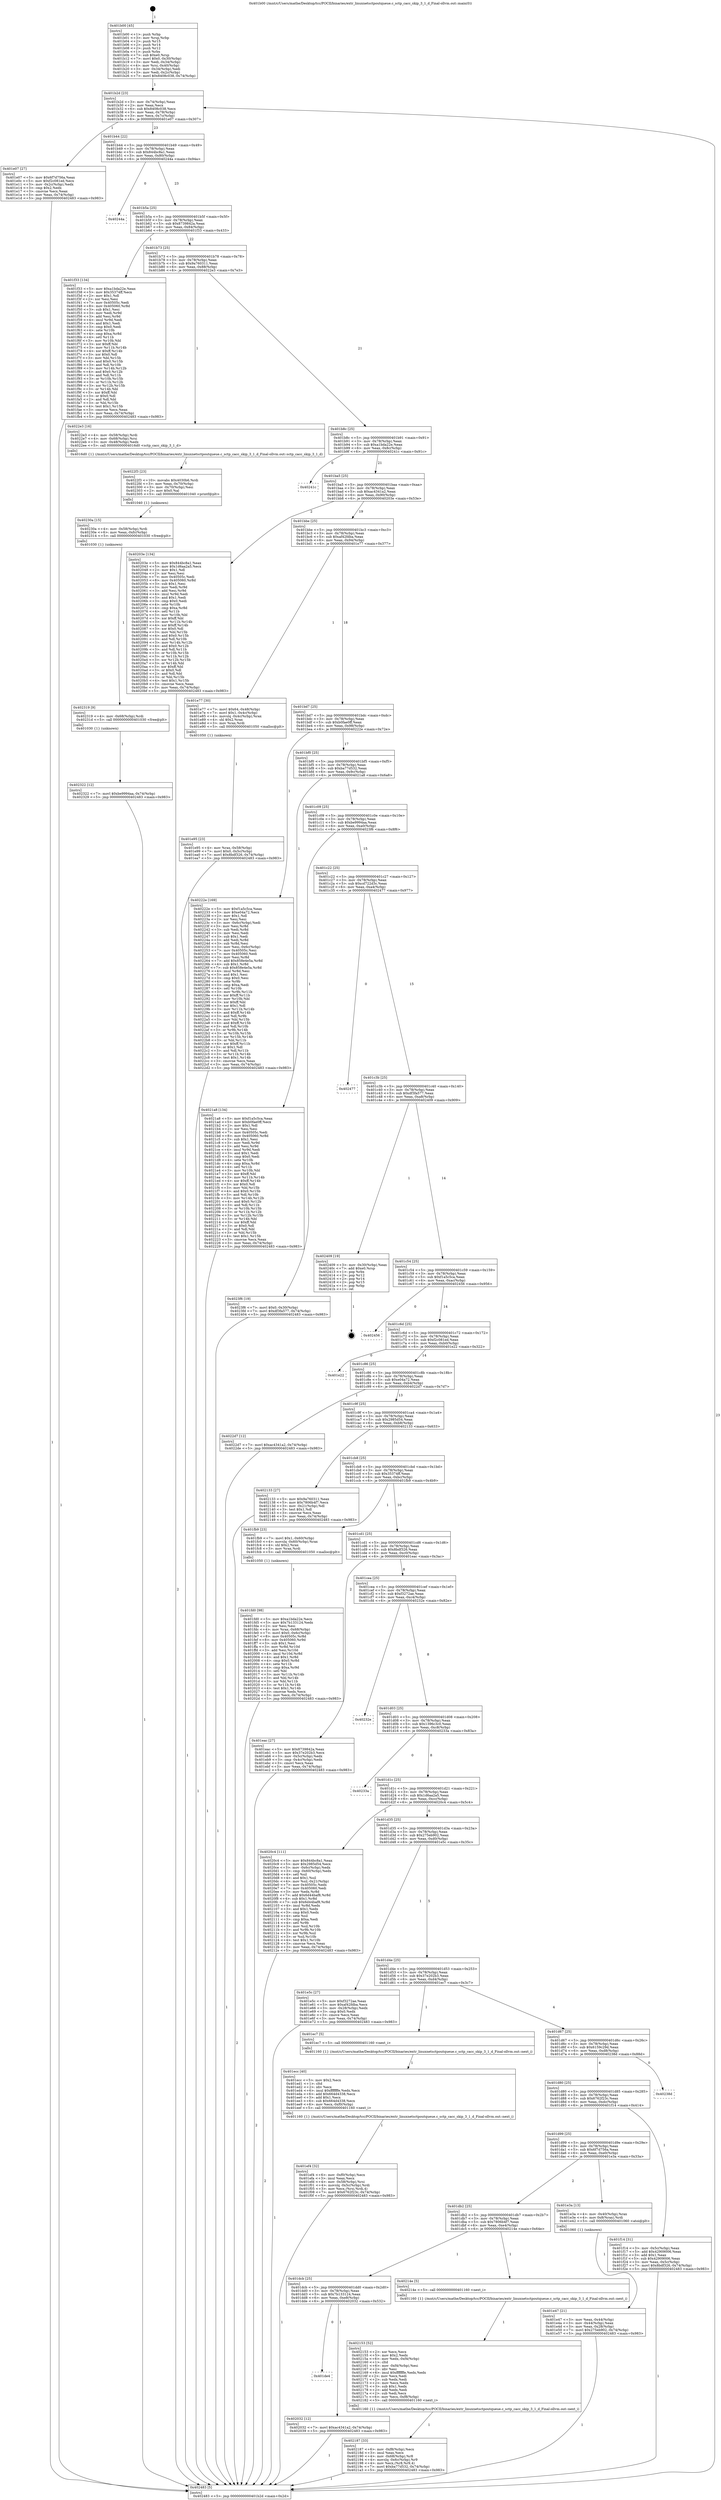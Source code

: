 digraph "0x401b00" {
  label = "0x401b00 (/mnt/c/Users/mathe/Desktop/tcc/POCII/binaries/extr_linuxnetsctpoutqueue.c_sctp_cacc_skip_3_1_d_Final-ollvm.out::main(0))"
  labelloc = "t"
  node[shape=record]

  Entry [label="",width=0.3,height=0.3,shape=circle,fillcolor=black,style=filled]
  "0x401b2d" [label="{
     0x401b2d [23]\l
     | [instrs]\l
     &nbsp;&nbsp;0x401b2d \<+3\>: mov -0x74(%rbp),%eax\l
     &nbsp;&nbsp;0x401b30 \<+2\>: mov %eax,%ecx\l
     &nbsp;&nbsp;0x401b32 \<+6\>: sub $0x8408c038,%ecx\l
     &nbsp;&nbsp;0x401b38 \<+3\>: mov %eax,-0x78(%rbp)\l
     &nbsp;&nbsp;0x401b3b \<+3\>: mov %ecx,-0x7c(%rbp)\l
     &nbsp;&nbsp;0x401b3e \<+6\>: je 0000000000401e07 \<main+0x307\>\l
  }"]
  "0x401e07" [label="{
     0x401e07 [27]\l
     | [instrs]\l
     &nbsp;&nbsp;0x401e07 \<+5\>: mov $0x6f7d756a,%eax\l
     &nbsp;&nbsp;0x401e0c \<+5\>: mov $0xf2c081ed,%ecx\l
     &nbsp;&nbsp;0x401e11 \<+3\>: mov -0x2c(%rbp),%edx\l
     &nbsp;&nbsp;0x401e14 \<+3\>: cmp $0x2,%edx\l
     &nbsp;&nbsp;0x401e17 \<+3\>: cmovne %ecx,%eax\l
     &nbsp;&nbsp;0x401e1a \<+3\>: mov %eax,-0x74(%rbp)\l
     &nbsp;&nbsp;0x401e1d \<+5\>: jmp 0000000000402483 \<main+0x983\>\l
  }"]
  "0x401b44" [label="{
     0x401b44 [22]\l
     | [instrs]\l
     &nbsp;&nbsp;0x401b44 \<+5\>: jmp 0000000000401b49 \<main+0x49\>\l
     &nbsp;&nbsp;0x401b49 \<+3\>: mov -0x78(%rbp),%eax\l
     &nbsp;&nbsp;0x401b4c \<+5\>: sub $0x844bc8a1,%eax\l
     &nbsp;&nbsp;0x401b51 \<+3\>: mov %eax,-0x80(%rbp)\l
     &nbsp;&nbsp;0x401b54 \<+6\>: je 000000000040244a \<main+0x94a\>\l
  }"]
  "0x402483" [label="{
     0x402483 [5]\l
     | [instrs]\l
     &nbsp;&nbsp;0x402483 \<+5\>: jmp 0000000000401b2d \<main+0x2d\>\l
  }"]
  "0x401b00" [label="{
     0x401b00 [45]\l
     | [instrs]\l
     &nbsp;&nbsp;0x401b00 \<+1\>: push %rbp\l
     &nbsp;&nbsp;0x401b01 \<+3\>: mov %rsp,%rbp\l
     &nbsp;&nbsp;0x401b04 \<+2\>: push %r15\l
     &nbsp;&nbsp;0x401b06 \<+2\>: push %r14\l
     &nbsp;&nbsp;0x401b08 \<+2\>: push %r12\l
     &nbsp;&nbsp;0x401b0a \<+1\>: push %rbx\l
     &nbsp;&nbsp;0x401b0b \<+7\>: sub $0xe0,%rsp\l
     &nbsp;&nbsp;0x401b12 \<+7\>: movl $0x0,-0x30(%rbp)\l
     &nbsp;&nbsp;0x401b19 \<+3\>: mov %edi,-0x34(%rbp)\l
     &nbsp;&nbsp;0x401b1c \<+4\>: mov %rsi,-0x40(%rbp)\l
     &nbsp;&nbsp;0x401b20 \<+3\>: mov -0x34(%rbp),%edi\l
     &nbsp;&nbsp;0x401b23 \<+3\>: mov %edi,-0x2c(%rbp)\l
     &nbsp;&nbsp;0x401b26 \<+7\>: movl $0x8408c038,-0x74(%rbp)\l
  }"]
  Exit [label="",width=0.3,height=0.3,shape=circle,fillcolor=black,style=filled,peripheries=2]
  "0x40244a" [label="{
     0x40244a\l
  }", style=dashed]
  "0x401b5a" [label="{
     0x401b5a [25]\l
     | [instrs]\l
     &nbsp;&nbsp;0x401b5a \<+5\>: jmp 0000000000401b5f \<main+0x5f\>\l
     &nbsp;&nbsp;0x401b5f \<+3\>: mov -0x78(%rbp),%eax\l
     &nbsp;&nbsp;0x401b62 \<+5\>: sub $0x8739842a,%eax\l
     &nbsp;&nbsp;0x401b67 \<+6\>: mov %eax,-0x84(%rbp)\l
     &nbsp;&nbsp;0x401b6d \<+6\>: je 0000000000401f33 \<main+0x433\>\l
  }"]
  "0x402322" [label="{
     0x402322 [12]\l
     | [instrs]\l
     &nbsp;&nbsp;0x402322 \<+7\>: movl $0xbe9994aa,-0x74(%rbp)\l
     &nbsp;&nbsp;0x402329 \<+5\>: jmp 0000000000402483 \<main+0x983\>\l
  }"]
  "0x401f33" [label="{
     0x401f33 [134]\l
     | [instrs]\l
     &nbsp;&nbsp;0x401f33 \<+5\>: mov $0xa1bda22e,%eax\l
     &nbsp;&nbsp;0x401f38 \<+5\>: mov $0x35374ff,%ecx\l
     &nbsp;&nbsp;0x401f3d \<+2\>: mov $0x1,%dl\l
     &nbsp;&nbsp;0x401f3f \<+2\>: xor %esi,%esi\l
     &nbsp;&nbsp;0x401f41 \<+7\>: mov 0x40505c,%edi\l
     &nbsp;&nbsp;0x401f48 \<+8\>: mov 0x405060,%r8d\l
     &nbsp;&nbsp;0x401f50 \<+3\>: sub $0x1,%esi\l
     &nbsp;&nbsp;0x401f53 \<+3\>: mov %edi,%r9d\l
     &nbsp;&nbsp;0x401f56 \<+3\>: add %esi,%r9d\l
     &nbsp;&nbsp;0x401f59 \<+4\>: imul %r9d,%edi\l
     &nbsp;&nbsp;0x401f5d \<+3\>: and $0x1,%edi\l
     &nbsp;&nbsp;0x401f60 \<+3\>: cmp $0x0,%edi\l
     &nbsp;&nbsp;0x401f63 \<+4\>: sete %r10b\l
     &nbsp;&nbsp;0x401f67 \<+4\>: cmp $0xa,%r8d\l
     &nbsp;&nbsp;0x401f6b \<+4\>: setl %r11b\l
     &nbsp;&nbsp;0x401f6f \<+3\>: mov %r10b,%bl\l
     &nbsp;&nbsp;0x401f72 \<+3\>: xor $0xff,%bl\l
     &nbsp;&nbsp;0x401f75 \<+3\>: mov %r11b,%r14b\l
     &nbsp;&nbsp;0x401f78 \<+4\>: xor $0xff,%r14b\l
     &nbsp;&nbsp;0x401f7c \<+3\>: xor $0x0,%dl\l
     &nbsp;&nbsp;0x401f7f \<+3\>: mov %bl,%r15b\l
     &nbsp;&nbsp;0x401f82 \<+4\>: and $0x0,%r15b\l
     &nbsp;&nbsp;0x401f86 \<+3\>: and %dl,%r10b\l
     &nbsp;&nbsp;0x401f89 \<+3\>: mov %r14b,%r12b\l
     &nbsp;&nbsp;0x401f8c \<+4\>: and $0x0,%r12b\l
     &nbsp;&nbsp;0x401f90 \<+3\>: and %dl,%r11b\l
     &nbsp;&nbsp;0x401f93 \<+3\>: or %r10b,%r15b\l
     &nbsp;&nbsp;0x401f96 \<+3\>: or %r11b,%r12b\l
     &nbsp;&nbsp;0x401f99 \<+3\>: xor %r12b,%r15b\l
     &nbsp;&nbsp;0x401f9c \<+3\>: or %r14b,%bl\l
     &nbsp;&nbsp;0x401f9f \<+3\>: xor $0xff,%bl\l
     &nbsp;&nbsp;0x401fa2 \<+3\>: or $0x0,%dl\l
     &nbsp;&nbsp;0x401fa5 \<+2\>: and %dl,%bl\l
     &nbsp;&nbsp;0x401fa7 \<+3\>: or %bl,%r15b\l
     &nbsp;&nbsp;0x401faa \<+4\>: test $0x1,%r15b\l
     &nbsp;&nbsp;0x401fae \<+3\>: cmovne %ecx,%eax\l
     &nbsp;&nbsp;0x401fb1 \<+3\>: mov %eax,-0x74(%rbp)\l
     &nbsp;&nbsp;0x401fb4 \<+5\>: jmp 0000000000402483 \<main+0x983\>\l
  }"]
  "0x401b73" [label="{
     0x401b73 [25]\l
     | [instrs]\l
     &nbsp;&nbsp;0x401b73 \<+5\>: jmp 0000000000401b78 \<main+0x78\>\l
     &nbsp;&nbsp;0x401b78 \<+3\>: mov -0x78(%rbp),%eax\l
     &nbsp;&nbsp;0x401b7b \<+5\>: sub $0x9a760311,%eax\l
     &nbsp;&nbsp;0x401b80 \<+6\>: mov %eax,-0x88(%rbp)\l
     &nbsp;&nbsp;0x401b86 \<+6\>: je 00000000004022e3 \<main+0x7e3\>\l
  }"]
  "0x402319" [label="{
     0x402319 [9]\l
     | [instrs]\l
     &nbsp;&nbsp;0x402319 \<+4\>: mov -0x68(%rbp),%rdi\l
     &nbsp;&nbsp;0x40231d \<+5\>: call 0000000000401030 \<free@plt\>\l
     | [calls]\l
     &nbsp;&nbsp;0x401030 \{1\} (unknown)\l
  }"]
  "0x4022e3" [label="{
     0x4022e3 [16]\l
     | [instrs]\l
     &nbsp;&nbsp;0x4022e3 \<+4\>: mov -0x58(%rbp),%rdi\l
     &nbsp;&nbsp;0x4022e7 \<+4\>: mov -0x68(%rbp),%rsi\l
     &nbsp;&nbsp;0x4022eb \<+3\>: mov -0x48(%rbp),%edx\l
     &nbsp;&nbsp;0x4022ee \<+5\>: call 00000000004016d0 \<sctp_cacc_skip_3_1_d\>\l
     | [calls]\l
     &nbsp;&nbsp;0x4016d0 \{1\} (/mnt/c/Users/mathe/Desktop/tcc/POCII/binaries/extr_linuxnetsctpoutqueue.c_sctp_cacc_skip_3_1_d_Final-ollvm.out::sctp_cacc_skip_3_1_d)\l
  }"]
  "0x401b8c" [label="{
     0x401b8c [25]\l
     | [instrs]\l
     &nbsp;&nbsp;0x401b8c \<+5\>: jmp 0000000000401b91 \<main+0x91\>\l
     &nbsp;&nbsp;0x401b91 \<+3\>: mov -0x78(%rbp),%eax\l
     &nbsp;&nbsp;0x401b94 \<+5\>: sub $0xa1bda22e,%eax\l
     &nbsp;&nbsp;0x401b99 \<+6\>: mov %eax,-0x8c(%rbp)\l
     &nbsp;&nbsp;0x401b9f \<+6\>: je 000000000040241c \<main+0x91c\>\l
  }"]
  "0x40230a" [label="{
     0x40230a [15]\l
     | [instrs]\l
     &nbsp;&nbsp;0x40230a \<+4\>: mov -0x58(%rbp),%rdi\l
     &nbsp;&nbsp;0x40230e \<+6\>: mov %eax,-0xfc(%rbp)\l
     &nbsp;&nbsp;0x402314 \<+5\>: call 0000000000401030 \<free@plt\>\l
     | [calls]\l
     &nbsp;&nbsp;0x401030 \{1\} (unknown)\l
  }"]
  "0x40241c" [label="{
     0x40241c\l
  }", style=dashed]
  "0x401ba5" [label="{
     0x401ba5 [25]\l
     | [instrs]\l
     &nbsp;&nbsp;0x401ba5 \<+5\>: jmp 0000000000401baa \<main+0xaa\>\l
     &nbsp;&nbsp;0x401baa \<+3\>: mov -0x78(%rbp),%eax\l
     &nbsp;&nbsp;0x401bad \<+5\>: sub $0xac4341a2,%eax\l
     &nbsp;&nbsp;0x401bb2 \<+6\>: mov %eax,-0x90(%rbp)\l
     &nbsp;&nbsp;0x401bb8 \<+6\>: je 000000000040203e \<main+0x53e\>\l
  }"]
  "0x4022f3" [label="{
     0x4022f3 [23]\l
     | [instrs]\l
     &nbsp;&nbsp;0x4022f3 \<+10\>: movabs $0x4030b6,%rdi\l
     &nbsp;&nbsp;0x4022fd \<+3\>: mov %eax,-0x70(%rbp)\l
     &nbsp;&nbsp;0x402300 \<+3\>: mov -0x70(%rbp),%esi\l
     &nbsp;&nbsp;0x402303 \<+2\>: mov $0x0,%al\l
     &nbsp;&nbsp;0x402305 \<+5\>: call 0000000000401040 \<printf@plt\>\l
     | [calls]\l
     &nbsp;&nbsp;0x401040 \{1\} (unknown)\l
  }"]
  "0x40203e" [label="{
     0x40203e [134]\l
     | [instrs]\l
     &nbsp;&nbsp;0x40203e \<+5\>: mov $0x844bc8a1,%eax\l
     &nbsp;&nbsp;0x402043 \<+5\>: mov $0x1d6aa2a5,%ecx\l
     &nbsp;&nbsp;0x402048 \<+2\>: mov $0x1,%dl\l
     &nbsp;&nbsp;0x40204a \<+2\>: xor %esi,%esi\l
     &nbsp;&nbsp;0x40204c \<+7\>: mov 0x40505c,%edi\l
     &nbsp;&nbsp;0x402053 \<+8\>: mov 0x405060,%r8d\l
     &nbsp;&nbsp;0x40205b \<+3\>: sub $0x1,%esi\l
     &nbsp;&nbsp;0x40205e \<+3\>: mov %edi,%r9d\l
     &nbsp;&nbsp;0x402061 \<+3\>: add %esi,%r9d\l
     &nbsp;&nbsp;0x402064 \<+4\>: imul %r9d,%edi\l
     &nbsp;&nbsp;0x402068 \<+3\>: and $0x1,%edi\l
     &nbsp;&nbsp;0x40206b \<+3\>: cmp $0x0,%edi\l
     &nbsp;&nbsp;0x40206e \<+4\>: sete %r10b\l
     &nbsp;&nbsp;0x402072 \<+4\>: cmp $0xa,%r8d\l
     &nbsp;&nbsp;0x402076 \<+4\>: setl %r11b\l
     &nbsp;&nbsp;0x40207a \<+3\>: mov %r10b,%bl\l
     &nbsp;&nbsp;0x40207d \<+3\>: xor $0xff,%bl\l
     &nbsp;&nbsp;0x402080 \<+3\>: mov %r11b,%r14b\l
     &nbsp;&nbsp;0x402083 \<+4\>: xor $0xff,%r14b\l
     &nbsp;&nbsp;0x402087 \<+3\>: xor $0x0,%dl\l
     &nbsp;&nbsp;0x40208a \<+3\>: mov %bl,%r15b\l
     &nbsp;&nbsp;0x40208d \<+4\>: and $0x0,%r15b\l
     &nbsp;&nbsp;0x402091 \<+3\>: and %dl,%r10b\l
     &nbsp;&nbsp;0x402094 \<+3\>: mov %r14b,%r12b\l
     &nbsp;&nbsp;0x402097 \<+4\>: and $0x0,%r12b\l
     &nbsp;&nbsp;0x40209b \<+3\>: and %dl,%r11b\l
     &nbsp;&nbsp;0x40209e \<+3\>: or %r10b,%r15b\l
     &nbsp;&nbsp;0x4020a1 \<+3\>: or %r11b,%r12b\l
     &nbsp;&nbsp;0x4020a4 \<+3\>: xor %r12b,%r15b\l
     &nbsp;&nbsp;0x4020a7 \<+3\>: or %r14b,%bl\l
     &nbsp;&nbsp;0x4020aa \<+3\>: xor $0xff,%bl\l
     &nbsp;&nbsp;0x4020ad \<+3\>: or $0x0,%dl\l
     &nbsp;&nbsp;0x4020b0 \<+2\>: and %dl,%bl\l
     &nbsp;&nbsp;0x4020b2 \<+3\>: or %bl,%r15b\l
     &nbsp;&nbsp;0x4020b5 \<+4\>: test $0x1,%r15b\l
     &nbsp;&nbsp;0x4020b9 \<+3\>: cmovne %ecx,%eax\l
     &nbsp;&nbsp;0x4020bc \<+3\>: mov %eax,-0x74(%rbp)\l
     &nbsp;&nbsp;0x4020bf \<+5\>: jmp 0000000000402483 \<main+0x983\>\l
  }"]
  "0x401bbe" [label="{
     0x401bbe [25]\l
     | [instrs]\l
     &nbsp;&nbsp;0x401bbe \<+5\>: jmp 0000000000401bc3 \<main+0xc3\>\l
     &nbsp;&nbsp;0x401bc3 \<+3\>: mov -0x78(%rbp),%eax\l
     &nbsp;&nbsp;0x401bc6 \<+5\>: sub $0xaf42fdba,%eax\l
     &nbsp;&nbsp;0x401bcb \<+6\>: mov %eax,-0x94(%rbp)\l
     &nbsp;&nbsp;0x401bd1 \<+6\>: je 0000000000401e77 \<main+0x377\>\l
  }"]
  "0x402187" [label="{
     0x402187 [33]\l
     | [instrs]\l
     &nbsp;&nbsp;0x402187 \<+6\>: mov -0xf8(%rbp),%ecx\l
     &nbsp;&nbsp;0x40218d \<+3\>: imul %eax,%ecx\l
     &nbsp;&nbsp;0x402190 \<+4\>: mov -0x68(%rbp),%r8\l
     &nbsp;&nbsp;0x402194 \<+4\>: movslq -0x6c(%rbp),%r9\l
     &nbsp;&nbsp;0x402198 \<+4\>: mov %ecx,(%r8,%r9,4)\l
     &nbsp;&nbsp;0x40219c \<+7\>: movl $0xba77d532,-0x74(%rbp)\l
     &nbsp;&nbsp;0x4021a3 \<+5\>: jmp 0000000000402483 \<main+0x983\>\l
  }"]
  "0x401e77" [label="{
     0x401e77 [30]\l
     | [instrs]\l
     &nbsp;&nbsp;0x401e77 \<+7\>: movl $0x64,-0x48(%rbp)\l
     &nbsp;&nbsp;0x401e7e \<+7\>: movl $0x1,-0x4c(%rbp)\l
     &nbsp;&nbsp;0x401e85 \<+4\>: movslq -0x4c(%rbp),%rax\l
     &nbsp;&nbsp;0x401e89 \<+4\>: shl $0x2,%rax\l
     &nbsp;&nbsp;0x401e8d \<+3\>: mov %rax,%rdi\l
     &nbsp;&nbsp;0x401e90 \<+5\>: call 0000000000401050 \<malloc@plt\>\l
     | [calls]\l
     &nbsp;&nbsp;0x401050 \{1\} (unknown)\l
  }"]
  "0x401bd7" [label="{
     0x401bd7 [25]\l
     | [instrs]\l
     &nbsp;&nbsp;0x401bd7 \<+5\>: jmp 0000000000401bdc \<main+0xdc\>\l
     &nbsp;&nbsp;0x401bdc \<+3\>: mov -0x78(%rbp),%eax\l
     &nbsp;&nbsp;0x401bdf \<+5\>: sub $0xb0fae0ff,%eax\l
     &nbsp;&nbsp;0x401be4 \<+6\>: mov %eax,-0x98(%rbp)\l
     &nbsp;&nbsp;0x401bea \<+6\>: je 000000000040222e \<main+0x72e\>\l
  }"]
  "0x402153" [label="{
     0x402153 [52]\l
     | [instrs]\l
     &nbsp;&nbsp;0x402153 \<+2\>: xor %ecx,%ecx\l
     &nbsp;&nbsp;0x402155 \<+5\>: mov $0x2,%edx\l
     &nbsp;&nbsp;0x40215a \<+6\>: mov %edx,-0xf4(%rbp)\l
     &nbsp;&nbsp;0x402160 \<+1\>: cltd\l
     &nbsp;&nbsp;0x402161 \<+6\>: mov -0xf4(%rbp),%esi\l
     &nbsp;&nbsp;0x402167 \<+2\>: idiv %esi\l
     &nbsp;&nbsp;0x402169 \<+6\>: imul $0xfffffffe,%edx,%edx\l
     &nbsp;&nbsp;0x40216f \<+2\>: mov %ecx,%edi\l
     &nbsp;&nbsp;0x402171 \<+2\>: sub %edx,%edi\l
     &nbsp;&nbsp;0x402173 \<+2\>: mov %ecx,%edx\l
     &nbsp;&nbsp;0x402175 \<+3\>: sub $0x1,%edx\l
     &nbsp;&nbsp;0x402178 \<+2\>: add %edx,%edi\l
     &nbsp;&nbsp;0x40217a \<+2\>: sub %edi,%ecx\l
     &nbsp;&nbsp;0x40217c \<+6\>: mov %ecx,-0xf8(%rbp)\l
     &nbsp;&nbsp;0x402182 \<+5\>: call 0000000000401160 \<next_i\>\l
     | [calls]\l
     &nbsp;&nbsp;0x401160 \{1\} (/mnt/c/Users/mathe/Desktop/tcc/POCII/binaries/extr_linuxnetsctpoutqueue.c_sctp_cacc_skip_3_1_d_Final-ollvm.out::next_i)\l
  }"]
  "0x40222e" [label="{
     0x40222e [169]\l
     | [instrs]\l
     &nbsp;&nbsp;0x40222e \<+5\>: mov $0xf1a5c5ca,%eax\l
     &nbsp;&nbsp;0x402233 \<+5\>: mov $0xe04a72,%ecx\l
     &nbsp;&nbsp;0x402238 \<+2\>: mov $0x1,%dl\l
     &nbsp;&nbsp;0x40223a \<+2\>: xor %esi,%esi\l
     &nbsp;&nbsp;0x40223c \<+3\>: mov -0x6c(%rbp),%edi\l
     &nbsp;&nbsp;0x40223f \<+3\>: mov %esi,%r8d\l
     &nbsp;&nbsp;0x402242 \<+3\>: sub %edi,%r8d\l
     &nbsp;&nbsp;0x402245 \<+2\>: mov %esi,%edi\l
     &nbsp;&nbsp;0x402247 \<+3\>: sub $0x1,%edi\l
     &nbsp;&nbsp;0x40224a \<+3\>: add %edi,%r8d\l
     &nbsp;&nbsp;0x40224d \<+3\>: sub %r8d,%esi\l
     &nbsp;&nbsp;0x402250 \<+3\>: mov %esi,-0x6c(%rbp)\l
     &nbsp;&nbsp;0x402253 \<+7\>: mov 0x40505c,%esi\l
     &nbsp;&nbsp;0x40225a \<+7\>: mov 0x405060,%edi\l
     &nbsp;&nbsp;0x402261 \<+3\>: mov %esi,%r8d\l
     &nbsp;&nbsp;0x402264 \<+7\>: add $0x858e4e5a,%r8d\l
     &nbsp;&nbsp;0x40226b \<+4\>: sub $0x1,%r8d\l
     &nbsp;&nbsp;0x40226f \<+7\>: sub $0x858e4e5a,%r8d\l
     &nbsp;&nbsp;0x402276 \<+4\>: imul %r8d,%esi\l
     &nbsp;&nbsp;0x40227a \<+3\>: and $0x1,%esi\l
     &nbsp;&nbsp;0x40227d \<+3\>: cmp $0x0,%esi\l
     &nbsp;&nbsp;0x402280 \<+4\>: sete %r9b\l
     &nbsp;&nbsp;0x402284 \<+3\>: cmp $0xa,%edi\l
     &nbsp;&nbsp;0x402287 \<+4\>: setl %r10b\l
     &nbsp;&nbsp;0x40228b \<+3\>: mov %r9b,%r11b\l
     &nbsp;&nbsp;0x40228e \<+4\>: xor $0xff,%r11b\l
     &nbsp;&nbsp;0x402292 \<+3\>: mov %r10b,%bl\l
     &nbsp;&nbsp;0x402295 \<+3\>: xor $0xff,%bl\l
     &nbsp;&nbsp;0x402298 \<+3\>: xor $0x1,%dl\l
     &nbsp;&nbsp;0x40229b \<+3\>: mov %r11b,%r14b\l
     &nbsp;&nbsp;0x40229e \<+4\>: and $0xff,%r14b\l
     &nbsp;&nbsp;0x4022a2 \<+3\>: and %dl,%r9b\l
     &nbsp;&nbsp;0x4022a5 \<+3\>: mov %bl,%r15b\l
     &nbsp;&nbsp;0x4022a8 \<+4\>: and $0xff,%r15b\l
     &nbsp;&nbsp;0x4022ac \<+3\>: and %dl,%r10b\l
     &nbsp;&nbsp;0x4022af \<+3\>: or %r9b,%r14b\l
     &nbsp;&nbsp;0x4022b2 \<+3\>: or %r10b,%r15b\l
     &nbsp;&nbsp;0x4022b5 \<+3\>: xor %r15b,%r14b\l
     &nbsp;&nbsp;0x4022b8 \<+3\>: or %bl,%r11b\l
     &nbsp;&nbsp;0x4022bb \<+4\>: xor $0xff,%r11b\l
     &nbsp;&nbsp;0x4022bf \<+3\>: or $0x1,%dl\l
     &nbsp;&nbsp;0x4022c2 \<+3\>: and %dl,%r11b\l
     &nbsp;&nbsp;0x4022c5 \<+3\>: or %r11b,%r14b\l
     &nbsp;&nbsp;0x4022c8 \<+4\>: test $0x1,%r14b\l
     &nbsp;&nbsp;0x4022cc \<+3\>: cmovne %ecx,%eax\l
     &nbsp;&nbsp;0x4022cf \<+3\>: mov %eax,-0x74(%rbp)\l
     &nbsp;&nbsp;0x4022d2 \<+5\>: jmp 0000000000402483 \<main+0x983\>\l
  }"]
  "0x401bf0" [label="{
     0x401bf0 [25]\l
     | [instrs]\l
     &nbsp;&nbsp;0x401bf0 \<+5\>: jmp 0000000000401bf5 \<main+0xf5\>\l
     &nbsp;&nbsp;0x401bf5 \<+3\>: mov -0x78(%rbp),%eax\l
     &nbsp;&nbsp;0x401bf8 \<+5\>: sub $0xba77d532,%eax\l
     &nbsp;&nbsp;0x401bfd \<+6\>: mov %eax,-0x9c(%rbp)\l
     &nbsp;&nbsp;0x401c03 \<+6\>: je 00000000004021a8 \<main+0x6a8\>\l
  }"]
  "0x401de4" [label="{
     0x401de4\l
  }", style=dashed]
  "0x4021a8" [label="{
     0x4021a8 [134]\l
     | [instrs]\l
     &nbsp;&nbsp;0x4021a8 \<+5\>: mov $0xf1a5c5ca,%eax\l
     &nbsp;&nbsp;0x4021ad \<+5\>: mov $0xb0fae0ff,%ecx\l
     &nbsp;&nbsp;0x4021b2 \<+2\>: mov $0x1,%dl\l
     &nbsp;&nbsp;0x4021b4 \<+2\>: xor %esi,%esi\l
     &nbsp;&nbsp;0x4021b6 \<+7\>: mov 0x40505c,%edi\l
     &nbsp;&nbsp;0x4021bd \<+8\>: mov 0x405060,%r8d\l
     &nbsp;&nbsp;0x4021c5 \<+3\>: sub $0x1,%esi\l
     &nbsp;&nbsp;0x4021c8 \<+3\>: mov %edi,%r9d\l
     &nbsp;&nbsp;0x4021cb \<+3\>: add %esi,%r9d\l
     &nbsp;&nbsp;0x4021ce \<+4\>: imul %r9d,%edi\l
     &nbsp;&nbsp;0x4021d2 \<+3\>: and $0x1,%edi\l
     &nbsp;&nbsp;0x4021d5 \<+3\>: cmp $0x0,%edi\l
     &nbsp;&nbsp;0x4021d8 \<+4\>: sete %r10b\l
     &nbsp;&nbsp;0x4021dc \<+4\>: cmp $0xa,%r8d\l
     &nbsp;&nbsp;0x4021e0 \<+4\>: setl %r11b\l
     &nbsp;&nbsp;0x4021e4 \<+3\>: mov %r10b,%bl\l
     &nbsp;&nbsp;0x4021e7 \<+3\>: xor $0xff,%bl\l
     &nbsp;&nbsp;0x4021ea \<+3\>: mov %r11b,%r14b\l
     &nbsp;&nbsp;0x4021ed \<+4\>: xor $0xff,%r14b\l
     &nbsp;&nbsp;0x4021f1 \<+3\>: xor $0x0,%dl\l
     &nbsp;&nbsp;0x4021f4 \<+3\>: mov %bl,%r15b\l
     &nbsp;&nbsp;0x4021f7 \<+4\>: and $0x0,%r15b\l
     &nbsp;&nbsp;0x4021fb \<+3\>: and %dl,%r10b\l
     &nbsp;&nbsp;0x4021fe \<+3\>: mov %r14b,%r12b\l
     &nbsp;&nbsp;0x402201 \<+4\>: and $0x0,%r12b\l
     &nbsp;&nbsp;0x402205 \<+3\>: and %dl,%r11b\l
     &nbsp;&nbsp;0x402208 \<+3\>: or %r10b,%r15b\l
     &nbsp;&nbsp;0x40220b \<+3\>: or %r11b,%r12b\l
     &nbsp;&nbsp;0x40220e \<+3\>: xor %r12b,%r15b\l
     &nbsp;&nbsp;0x402211 \<+3\>: or %r14b,%bl\l
     &nbsp;&nbsp;0x402214 \<+3\>: xor $0xff,%bl\l
     &nbsp;&nbsp;0x402217 \<+3\>: or $0x0,%dl\l
     &nbsp;&nbsp;0x40221a \<+2\>: and %dl,%bl\l
     &nbsp;&nbsp;0x40221c \<+3\>: or %bl,%r15b\l
     &nbsp;&nbsp;0x40221f \<+4\>: test $0x1,%r15b\l
     &nbsp;&nbsp;0x402223 \<+3\>: cmovne %ecx,%eax\l
     &nbsp;&nbsp;0x402226 \<+3\>: mov %eax,-0x74(%rbp)\l
     &nbsp;&nbsp;0x402229 \<+5\>: jmp 0000000000402483 \<main+0x983\>\l
  }"]
  "0x401c09" [label="{
     0x401c09 [25]\l
     | [instrs]\l
     &nbsp;&nbsp;0x401c09 \<+5\>: jmp 0000000000401c0e \<main+0x10e\>\l
     &nbsp;&nbsp;0x401c0e \<+3\>: mov -0x78(%rbp),%eax\l
     &nbsp;&nbsp;0x401c11 \<+5\>: sub $0xbe9994aa,%eax\l
     &nbsp;&nbsp;0x401c16 \<+6\>: mov %eax,-0xa0(%rbp)\l
     &nbsp;&nbsp;0x401c1c \<+6\>: je 00000000004023f6 \<main+0x8f6\>\l
  }"]
  "0x402032" [label="{
     0x402032 [12]\l
     | [instrs]\l
     &nbsp;&nbsp;0x402032 \<+7\>: movl $0xac4341a2,-0x74(%rbp)\l
     &nbsp;&nbsp;0x402039 \<+5\>: jmp 0000000000402483 \<main+0x983\>\l
  }"]
  "0x4023f6" [label="{
     0x4023f6 [19]\l
     | [instrs]\l
     &nbsp;&nbsp;0x4023f6 \<+7\>: movl $0x0,-0x30(%rbp)\l
     &nbsp;&nbsp;0x4023fd \<+7\>: movl $0xdf3fa577,-0x74(%rbp)\l
     &nbsp;&nbsp;0x402404 \<+5\>: jmp 0000000000402483 \<main+0x983\>\l
  }"]
  "0x401c22" [label="{
     0x401c22 [25]\l
     | [instrs]\l
     &nbsp;&nbsp;0x401c22 \<+5\>: jmp 0000000000401c27 \<main+0x127\>\l
     &nbsp;&nbsp;0x401c27 \<+3\>: mov -0x78(%rbp),%eax\l
     &nbsp;&nbsp;0x401c2a \<+5\>: sub $0xcd722d3c,%eax\l
     &nbsp;&nbsp;0x401c2f \<+6\>: mov %eax,-0xa4(%rbp)\l
     &nbsp;&nbsp;0x401c35 \<+6\>: je 0000000000402477 \<main+0x977\>\l
  }"]
  "0x401dcb" [label="{
     0x401dcb [25]\l
     | [instrs]\l
     &nbsp;&nbsp;0x401dcb \<+5\>: jmp 0000000000401dd0 \<main+0x2d0\>\l
     &nbsp;&nbsp;0x401dd0 \<+3\>: mov -0x78(%rbp),%eax\l
     &nbsp;&nbsp;0x401dd3 \<+5\>: sub $0x7b133124,%eax\l
     &nbsp;&nbsp;0x401dd8 \<+6\>: mov %eax,-0xe8(%rbp)\l
     &nbsp;&nbsp;0x401dde \<+6\>: je 0000000000402032 \<main+0x532\>\l
  }"]
  "0x402477" [label="{
     0x402477\l
  }", style=dashed]
  "0x401c3b" [label="{
     0x401c3b [25]\l
     | [instrs]\l
     &nbsp;&nbsp;0x401c3b \<+5\>: jmp 0000000000401c40 \<main+0x140\>\l
     &nbsp;&nbsp;0x401c40 \<+3\>: mov -0x78(%rbp),%eax\l
     &nbsp;&nbsp;0x401c43 \<+5\>: sub $0xdf3fa577,%eax\l
     &nbsp;&nbsp;0x401c48 \<+6\>: mov %eax,-0xa8(%rbp)\l
     &nbsp;&nbsp;0x401c4e \<+6\>: je 0000000000402409 \<main+0x909\>\l
  }"]
  "0x40214e" [label="{
     0x40214e [5]\l
     | [instrs]\l
     &nbsp;&nbsp;0x40214e \<+5\>: call 0000000000401160 \<next_i\>\l
     | [calls]\l
     &nbsp;&nbsp;0x401160 \{1\} (/mnt/c/Users/mathe/Desktop/tcc/POCII/binaries/extr_linuxnetsctpoutqueue.c_sctp_cacc_skip_3_1_d_Final-ollvm.out::next_i)\l
  }"]
  "0x402409" [label="{
     0x402409 [19]\l
     | [instrs]\l
     &nbsp;&nbsp;0x402409 \<+3\>: mov -0x30(%rbp),%eax\l
     &nbsp;&nbsp;0x40240c \<+7\>: add $0xe0,%rsp\l
     &nbsp;&nbsp;0x402413 \<+1\>: pop %rbx\l
     &nbsp;&nbsp;0x402414 \<+2\>: pop %r12\l
     &nbsp;&nbsp;0x402416 \<+2\>: pop %r14\l
     &nbsp;&nbsp;0x402418 \<+2\>: pop %r15\l
     &nbsp;&nbsp;0x40241a \<+1\>: pop %rbp\l
     &nbsp;&nbsp;0x40241b \<+1\>: ret\l
  }"]
  "0x401c54" [label="{
     0x401c54 [25]\l
     | [instrs]\l
     &nbsp;&nbsp;0x401c54 \<+5\>: jmp 0000000000401c59 \<main+0x159\>\l
     &nbsp;&nbsp;0x401c59 \<+3\>: mov -0x78(%rbp),%eax\l
     &nbsp;&nbsp;0x401c5c \<+5\>: sub $0xf1a5c5ca,%eax\l
     &nbsp;&nbsp;0x401c61 \<+6\>: mov %eax,-0xac(%rbp)\l
     &nbsp;&nbsp;0x401c67 \<+6\>: je 0000000000402456 \<main+0x956\>\l
  }"]
  "0x401fd0" [label="{
     0x401fd0 [98]\l
     | [instrs]\l
     &nbsp;&nbsp;0x401fd0 \<+5\>: mov $0xa1bda22e,%ecx\l
     &nbsp;&nbsp;0x401fd5 \<+5\>: mov $0x7b133124,%edx\l
     &nbsp;&nbsp;0x401fda \<+2\>: xor %esi,%esi\l
     &nbsp;&nbsp;0x401fdc \<+4\>: mov %rax,-0x68(%rbp)\l
     &nbsp;&nbsp;0x401fe0 \<+7\>: movl $0x0,-0x6c(%rbp)\l
     &nbsp;&nbsp;0x401fe7 \<+8\>: mov 0x40505c,%r8d\l
     &nbsp;&nbsp;0x401fef \<+8\>: mov 0x405060,%r9d\l
     &nbsp;&nbsp;0x401ff7 \<+3\>: sub $0x1,%esi\l
     &nbsp;&nbsp;0x401ffa \<+3\>: mov %r8d,%r10d\l
     &nbsp;&nbsp;0x401ffd \<+3\>: add %esi,%r10d\l
     &nbsp;&nbsp;0x402000 \<+4\>: imul %r10d,%r8d\l
     &nbsp;&nbsp;0x402004 \<+4\>: and $0x1,%r8d\l
     &nbsp;&nbsp;0x402008 \<+4\>: cmp $0x0,%r8d\l
     &nbsp;&nbsp;0x40200c \<+4\>: sete %r11b\l
     &nbsp;&nbsp;0x402010 \<+4\>: cmp $0xa,%r9d\l
     &nbsp;&nbsp;0x402014 \<+3\>: setl %bl\l
     &nbsp;&nbsp;0x402017 \<+3\>: mov %r11b,%r14b\l
     &nbsp;&nbsp;0x40201a \<+3\>: and %bl,%r14b\l
     &nbsp;&nbsp;0x40201d \<+3\>: xor %bl,%r11b\l
     &nbsp;&nbsp;0x402020 \<+3\>: or %r11b,%r14b\l
     &nbsp;&nbsp;0x402023 \<+4\>: test $0x1,%r14b\l
     &nbsp;&nbsp;0x402027 \<+3\>: cmovne %edx,%ecx\l
     &nbsp;&nbsp;0x40202a \<+3\>: mov %ecx,-0x74(%rbp)\l
     &nbsp;&nbsp;0x40202d \<+5\>: jmp 0000000000402483 \<main+0x983\>\l
  }"]
  "0x402456" [label="{
     0x402456\l
  }", style=dashed]
  "0x401c6d" [label="{
     0x401c6d [25]\l
     | [instrs]\l
     &nbsp;&nbsp;0x401c6d \<+5\>: jmp 0000000000401c72 \<main+0x172\>\l
     &nbsp;&nbsp;0x401c72 \<+3\>: mov -0x78(%rbp),%eax\l
     &nbsp;&nbsp;0x401c75 \<+5\>: sub $0xf2c081ed,%eax\l
     &nbsp;&nbsp;0x401c7a \<+6\>: mov %eax,-0xb0(%rbp)\l
     &nbsp;&nbsp;0x401c80 \<+6\>: je 0000000000401e22 \<main+0x322\>\l
  }"]
  "0x401ef4" [label="{
     0x401ef4 [32]\l
     | [instrs]\l
     &nbsp;&nbsp;0x401ef4 \<+6\>: mov -0xf0(%rbp),%ecx\l
     &nbsp;&nbsp;0x401efa \<+3\>: imul %eax,%ecx\l
     &nbsp;&nbsp;0x401efd \<+4\>: mov -0x58(%rbp),%rsi\l
     &nbsp;&nbsp;0x401f01 \<+4\>: movslq -0x5c(%rbp),%rdi\l
     &nbsp;&nbsp;0x401f05 \<+3\>: mov %ecx,(%rsi,%rdi,4)\l
     &nbsp;&nbsp;0x401f08 \<+7\>: movl $0x6762f23c,-0x74(%rbp)\l
     &nbsp;&nbsp;0x401f0f \<+5\>: jmp 0000000000402483 \<main+0x983\>\l
  }"]
  "0x401e22" [label="{
     0x401e22\l
  }", style=dashed]
  "0x401c86" [label="{
     0x401c86 [25]\l
     | [instrs]\l
     &nbsp;&nbsp;0x401c86 \<+5\>: jmp 0000000000401c8b \<main+0x18b\>\l
     &nbsp;&nbsp;0x401c8b \<+3\>: mov -0x78(%rbp),%eax\l
     &nbsp;&nbsp;0x401c8e \<+5\>: sub $0xe04a72,%eax\l
     &nbsp;&nbsp;0x401c93 \<+6\>: mov %eax,-0xb4(%rbp)\l
     &nbsp;&nbsp;0x401c99 \<+6\>: je 00000000004022d7 \<main+0x7d7\>\l
  }"]
  "0x401ecc" [label="{
     0x401ecc [40]\l
     | [instrs]\l
     &nbsp;&nbsp;0x401ecc \<+5\>: mov $0x2,%ecx\l
     &nbsp;&nbsp;0x401ed1 \<+1\>: cltd\l
     &nbsp;&nbsp;0x401ed2 \<+2\>: idiv %ecx\l
     &nbsp;&nbsp;0x401ed4 \<+6\>: imul $0xfffffffe,%edx,%ecx\l
     &nbsp;&nbsp;0x401eda \<+6\>: add $0x664d4338,%ecx\l
     &nbsp;&nbsp;0x401ee0 \<+3\>: add $0x1,%ecx\l
     &nbsp;&nbsp;0x401ee3 \<+6\>: sub $0x664d4338,%ecx\l
     &nbsp;&nbsp;0x401ee9 \<+6\>: mov %ecx,-0xf0(%rbp)\l
     &nbsp;&nbsp;0x401eef \<+5\>: call 0000000000401160 \<next_i\>\l
     | [calls]\l
     &nbsp;&nbsp;0x401160 \{1\} (/mnt/c/Users/mathe/Desktop/tcc/POCII/binaries/extr_linuxnetsctpoutqueue.c_sctp_cacc_skip_3_1_d_Final-ollvm.out::next_i)\l
  }"]
  "0x4022d7" [label="{
     0x4022d7 [12]\l
     | [instrs]\l
     &nbsp;&nbsp;0x4022d7 \<+7\>: movl $0xac4341a2,-0x74(%rbp)\l
     &nbsp;&nbsp;0x4022de \<+5\>: jmp 0000000000402483 \<main+0x983\>\l
  }"]
  "0x401c9f" [label="{
     0x401c9f [25]\l
     | [instrs]\l
     &nbsp;&nbsp;0x401c9f \<+5\>: jmp 0000000000401ca4 \<main+0x1a4\>\l
     &nbsp;&nbsp;0x401ca4 \<+3\>: mov -0x78(%rbp),%eax\l
     &nbsp;&nbsp;0x401ca7 \<+5\>: sub $0x2985d54,%eax\l
     &nbsp;&nbsp;0x401cac \<+6\>: mov %eax,-0xb8(%rbp)\l
     &nbsp;&nbsp;0x401cb2 \<+6\>: je 0000000000402133 \<main+0x633\>\l
  }"]
  "0x401e95" [label="{
     0x401e95 [23]\l
     | [instrs]\l
     &nbsp;&nbsp;0x401e95 \<+4\>: mov %rax,-0x58(%rbp)\l
     &nbsp;&nbsp;0x401e99 \<+7\>: movl $0x0,-0x5c(%rbp)\l
     &nbsp;&nbsp;0x401ea0 \<+7\>: movl $0x8bdf326,-0x74(%rbp)\l
     &nbsp;&nbsp;0x401ea7 \<+5\>: jmp 0000000000402483 \<main+0x983\>\l
  }"]
  "0x402133" [label="{
     0x402133 [27]\l
     | [instrs]\l
     &nbsp;&nbsp;0x402133 \<+5\>: mov $0x9a760311,%eax\l
     &nbsp;&nbsp;0x402138 \<+5\>: mov $0x7806b4f7,%ecx\l
     &nbsp;&nbsp;0x40213d \<+3\>: mov -0x21(%rbp),%dl\l
     &nbsp;&nbsp;0x402140 \<+3\>: test $0x1,%dl\l
     &nbsp;&nbsp;0x402143 \<+3\>: cmovne %ecx,%eax\l
     &nbsp;&nbsp;0x402146 \<+3\>: mov %eax,-0x74(%rbp)\l
     &nbsp;&nbsp;0x402149 \<+5\>: jmp 0000000000402483 \<main+0x983\>\l
  }"]
  "0x401cb8" [label="{
     0x401cb8 [25]\l
     | [instrs]\l
     &nbsp;&nbsp;0x401cb8 \<+5\>: jmp 0000000000401cbd \<main+0x1bd\>\l
     &nbsp;&nbsp;0x401cbd \<+3\>: mov -0x78(%rbp),%eax\l
     &nbsp;&nbsp;0x401cc0 \<+5\>: sub $0x35374ff,%eax\l
     &nbsp;&nbsp;0x401cc5 \<+6\>: mov %eax,-0xbc(%rbp)\l
     &nbsp;&nbsp;0x401ccb \<+6\>: je 0000000000401fb9 \<main+0x4b9\>\l
  }"]
  "0x401e47" [label="{
     0x401e47 [21]\l
     | [instrs]\l
     &nbsp;&nbsp;0x401e47 \<+3\>: mov %eax,-0x44(%rbp)\l
     &nbsp;&nbsp;0x401e4a \<+3\>: mov -0x44(%rbp),%eax\l
     &nbsp;&nbsp;0x401e4d \<+3\>: mov %eax,-0x28(%rbp)\l
     &nbsp;&nbsp;0x401e50 \<+7\>: movl $0x275eb902,-0x74(%rbp)\l
     &nbsp;&nbsp;0x401e57 \<+5\>: jmp 0000000000402483 \<main+0x983\>\l
  }"]
  "0x401fb9" [label="{
     0x401fb9 [23]\l
     | [instrs]\l
     &nbsp;&nbsp;0x401fb9 \<+7\>: movl $0x1,-0x60(%rbp)\l
     &nbsp;&nbsp;0x401fc0 \<+4\>: movslq -0x60(%rbp),%rax\l
     &nbsp;&nbsp;0x401fc4 \<+4\>: shl $0x2,%rax\l
     &nbsp;&nbsp;0x401fc8 \<+3\>: mov %rax,%rdi\l
     &nbsp;&nbsp;0x401fcb \<+5\>: call 0000000000401050 \<malloc@plt\>\l
     | [calls]\l
     &nbsp;&nbsp;0x401050 \{1\} (unknown)\l
  }"]
  "0x401cd1" [label="{
     0x401cd1 [25]\l
     | [instrs]\l
     &nbsp;&nbsp;0x401cd1 \<+5\>: jmp 0000000000401cd6 \<main+0x1d6\>\l
     &nbsp;&nbsp;0x401cd6 \<+3\>: mov -0x78(%rbp),%eax\l
     &nbsp;&nbsp;0x401cd9 \<+5\>: sub $0x8bdf326,%eax\l
     &nbsp;&nbsp;0x401cde \<+6\>: mov %eax,-0xc0(%rbp)\l
     &nbsp;&nbsp;0x401ce4 \<+6\>: je 0000000000401eac \<main+0x3ac\>\l
  }"]
  "0x401db2" [label="{
     0x401db2 [25]\l
     | [instrs]\l
     &nbsp;&nbsp;0x401db2 \<+5\>: jmp 0000000000401db7 \<main+0x2b7\>\l
     &nbsp;&nbsp;0x401db7 \<+3\>: mov -0x78(%rbp),%eax\l
     &nbsp;&nbsp;0x401dba \<+5\>: sub $0x7806b4f7,%eax\l
     &nbsp;&nbsp;0x401dbf \<+6\>: mov %eax,-0xe4(%rbp)\l
     &nbsp;&nbsp;0x401dc5 \<+6\>: je 000000000040214e \<main+0x64e\>\l
  }"]
  "0x401eac" [label="{
     0x401eac [27]\l
     | [instrs]\l
     &nbsp;&nbsp;0x401eac \<+5\>: mov $0x8739842a,%eax\l
     &nbsp;&nbsp;0x401eb1 \<+5\>: mov $0x37e202b3,%ecx\l
     &nbsp;&nbsp;0x401eb6 \<+3\>: mov -0x5c(%rbp),%edx\l
     &nbsp;&nbsp;0x401eb9 \<+3\>: cmp -0x4c(%rbp),%edx\l
     &nbsp;&nbsp;0x401ebc \<+3\>: cmovl %ecx,%eax\l
     &nbsp;&nbsp;0x401ebf \<+3\>: mov %eax,-0x74(%rbp)\l
     &nbsp;&nbsp;0x401ec2 \<+5\>: jmp 0000000000402483 \<main+0x983\>\l
  }"]
  "0x401cea" [label="{
     0x401cea [25]\l
     | [instrs]\l
     &nbsp;&nbsp;0x401cea \<+5\>: jmp 0000000000401cef \<main+0x1ef\>\l
     &nbsp;&nbsp;0x401cef \<+3\>: mov -0x78(%rbp),%eax\l
     &nbsp;&nbsp;0x401cf2 \<+5\>: sub $0xf3272ae,%eax\l
     &nbsp;&nbsp;0x401cf7 \<+6\>: mov %eax,-0xc4(%rbp)\l
     &nbsp;&nbsp;0x401cfd \<+6\>: je 000000000040232e \<main+0x82e\>\l
  }"]
  "0x401e3a" [label="{
     0x401e3a [13]\l
     | [instrs]\l
     &nbsp;&nbsp;0x401e3a \<+4\>: mov -0x40(%rbp),%rax\l
     &nbsp;&nbsp;0x401e3e \<+4\>: mov 0x8(%rax),%rdi\l
     &nbsp;&nbsp;0x401e42 \<+5\>: call 0000000000401060 \<atoi@plt\>\l
     | [calls]\l
     &nbsp;&nbsp;0x401060 \{1\} (unknown)\l
  }"]
  "0x40232e" [label="{
     0x40232e\l
  }", style=dashed]
  "0x401d03" [label="{
     0x401d03 [25]\l
     | [instrs]\l
     &nbsp;&nbsp;0x401d03 \<+5\>: jmp 0000000000401d08 \<main+0x208\>\l
     &nbsp;&nbsp;0x401d08 \<+3\>: mov -0x78(%rbp),%eax\l
     &nbsp;&nbsp;0x401d0b \<+5\>: sub $0x1396c3c0,%eax\l
     &nbsp;&nbsp;0x401d10 \<+6\>: mov %eax,-0xc8(%rbp)\l
     &nbsp;&nbsp;0x401d16 \<+6\>: je 000000000040233a \<main+0x83a\>\l
  }"]
  "0x401d99" [label="{
     0x401d99 [25]\l
     | [instrs]\l
     &nbsp;&nbsp;0x401d99 \<+5\>: jmp 0000000000401d9e \<main+0x29e\>\l
     &nbsp;&nbsp;0x401d9e \<+3\>: mov -0x78(%rbp),%eax\l
     &nbsp;&nbsp;0x401da1 \<+5\>: sub $0x6f7d756a,%eax\l
     &nbsp;&nbsp;0x401da6 \<+6\>: mov %eax,-0xe0(%rbp)\l
     &nbsp;&nbsp;0x401dac \<+6\>: je 0000000000401e3a \<main+0x33a\>\l
  }"]
  "0x40233a" [label="{
     0x40233a\l
  }", style=dashed]
  "0x401d1c" [label="{
     0x401d1c [25]\l
     | [instrs]\l
     &nbsp;&nbsp;0x401d1c \<+5\>: jmp 0000000000401d21 \<main+0x221\>\l
     &nbsp;&nbsp;0x401d21 \<+3\>: mov -0x78(%rbp),%eax\l
     &nbsp;&nbsp;0x401d24 \<+5\>: sub $0x1d6aa2a5,%eax\l
     &nbsp;&nbsp;0x401d29 \<+6\>: mov %eax,-0xcc(%rbp)\l
     &nbsp;&nbsp;0x401d2f \<+6\>: je 00000000004020c4 \<main+0x5c4\>\l
  }"]
  "0x401f14" [label="{
     0x401f14 [31]\l
     | [instrs]\l
     &nbsp;&nbsp;0x401f14 \<+3\>: mov -0x5c(%rbp),%eax\l
     &nbsp;&nbsp;0x401f17 \<+5\>: add $0x42909006,%eax\l
     &nbsp;&nbsp;0x401f1c \<+3\>: add $0x1,%eax\l
     &nbsp;&nbsp;0x401f1f \<+5\>: sub $0x42909006,%eax\l
     &nbsp;&nbsp;0x401f24 \<+3\>: mov %eax,-0x5c(%rbp)\l
     &nbsp;&nbsp;0x401f27 \<+7\>: movl $0x8bdf326,-0x74(%rbp)\l
     &nbsp;&nbsp;0x401f2e \<+5\>: jmp 0000000000402483 \<main+0x983\>\l
  }"]
  "0x4020c4" [label="{
     0x4020c4 [111]\l
     | [instrs]\l
     &nbsp;&nbsp;0x4020c4 \<+5\>: mov $0x844bc8a1,%eax\l
     &nbsp;&nbsp;0x4020c9 \<+5\>: mov $0x2985d54,%ecx\l
     &nbsp;&nbsp;0x4020ce \<+3\>: mov -0x6c(%rbp),%edx\l
     &nbsp;&nbsp;0x4020d1 \<+3\>: cmp -0x60(%rbp),%edx\l
     &nbsp;&nbsp;0x4020d4 \<+4\>: setl %sil\l
     &nbsp;&nbsp;0x4020d8 \<+4\>: and $0x1,%sil\l
     &nbsp;&nbsp;0x4020dc \<+4\>: mov %sil,-0x21(%rbp)\l
     &nbsp;&nbsp;0x4020e0 \<+7\>: mov 0x40505c,%edx\l
     &nbsp;&nbsp;0x4020e7 \<+7\>: mov 0x405060,%edi\l
     &nbsp;&nbsp;0x4020ee \<+3\>: mov %edx,%r8d\l
     &nbsp;&nbsp;0x4020f1 \<+7\>: add $0x6d44baf8,%r8d\l
     &nbsp;&nbsp;0x4020f8 \<+4\>: sub $0x1,%r8d\l
     &nbsp;&nbsp;0x4020fc \<+7\>: sub $0x6d44baf8,%r8d\l
     &nbsp;&nbsp;0x402103 \<+4\>: imul %r8d,%edx\l
     &nbsp;&nbsp;0x402107 \<+3\>: and $0x1,%edx\l
     &nbsp;&nbsp;0x40210a \<+3\>: cmp $0x0,%edx\l
     &nbsp;&nbsp;0x40210d \<+4\>: sete %sil\l
     &nbsp;&nbsp;0x402111 \<+3\>: cmp $0xa,%edi\l
     &nbsp;&nbsp;0x402114 \<+4\>: setl %r9b\l
     &nbsp;&nbsp;0x402118 \<+3\>: mov %sil,%r10b\l
     &nbsp;&nbsp;0x40211b \<+3\>: and %r9b,%r10b\l
     &nbsp;&nbsp;0x40211e \<+3\>: xor %r9b,%sil\l
     &nbsp;&nbsp;0x402121 \<+3\>: or %sil,%r10b\l
     &nbsp;&nbsp;0x402124 \<+4\>: test $0x1,%r10b\l
     &nbsp;&nbsp;0x402128 \<+3\>: cmovne %ecx,%eax\l
     &nbsp;&nbsp;0x40212b \<+3\>: mov %eax,-0x74(%rbp)\l
     &nbsp;&nbsp;0x40212e \<+5\>: jmp 0000000000402483 \<main+0x983\>\l
  }"]
  "0x401d35" [label="{
     0x401d35 [25]\l
     | [instrs]\l
     &nbsp;&nbsp;0x401d35 \<+5\>: jmp 0000000000401d3a \<main+0x23a\>\l
     &nbsp;&nbsp;0x401d3a \<+3\>: mov -0x78(%rbp),%eax\l
     &nbsp;&nbsp;0x401d3d \<+5\>: sub $0x275eb902,%eax\l
     &nbsp;&nbsp;0x401d42 \<+6\>: mov %eax,-0xd0(%rbp)\l
     &nbsp;&nbsp;0x401d48 \<+6\>: je 0000000000401e5c \<main+0x35c\>\l
  }"]
  "0x401d80" [label="{
     0x401d80 [25]\l
     | [instrs]\l
     &nbsp;&nbsp;0x401d80 \<+5\>: jmp 0000000000401d85 \<main+0x285\>\l
     &nbsp;&nbsp;0x401d85 \<+3\>: mov -0x78(%rbp),%eax\l
     &nbsp;&nbsp;0x401d88 \<+5\>: sub $0x6762f23c,%eax\l
     &nbsp;&nbsp;0x401d8d \<+6\>: mov %eax,-0xdc(%rbp)\l
     &nbsp;&nbsp;0x401d93 \<+6\>: je 0000000000401f14 \<main+0x414\>\l
  }"]
  "0x401e5c" [label="{
     0x401e5c [27]\l
     | [instrs]\l
     &nbsp;&nbsp;0x401e5c \<+5\>: mov $0xf3272ae,%eax\l
     &nbsp;&nbsp;0x401e61 \<+5\>: mov $0xaf42fdba,%ecx\l
     &nbsp;&nbsp;0x401e66 \<+3\>: mov -0x28(%rbp),%edx\l
     &nbsp;&nbsp;0x401e69 \<+3\>: cmp $0x0,%edx\l
     &nbsp;&nbsp;0x401e6c \<+3\>: cmove %ecx,%eax\l
     &nbsp;&nbsp;0x401e6f \<+3\>: mov %eax,-0x74(%rbp)\l
     &nbsp;&nbsp;0x401e72 \<+5\>: jmp 0000000000402483 \<main+0x983\>\l
  }"]
  "0x401d4e" [label="{
     0x401d4e [25]\l
     | [instrs]\l
     &nbsp;&nbsp;0x401d4e \<+5\>: jmp 0000000000401d53 \<main+0x253\>\l
     &nbsp;&nbsp;0x401d53 \<+3\>: mov -0x78(%rbp),%eax\l
     &nbsp;&nbsp;0x401d56 \<+5\>: sub $0x37e202b3,%eax\l
     &nbsp;&nbsp;0x401d5b \<+6\>: mov %eax,-0xd4(%rbp)\l
     &nbsp;&nbsp;0x401d61 \<+6\>: je 0000000000401ec7 \<main+0x3c7\>\l
  }"]
  "0x40238d" [label="{
     0x40238d\l
  }", style=dashed]
  "0x401ec7" [label="{
     0x401ec7 [5]\l
     | [instrs]\l
     &nbsp;&nbsp;0x401ec7 \<+5\>: call 0000000000401160 \<next_i\>\l
     | [calls]\l
     &nbsp;&nbsp;0x401160 \{1\} (/mnt/c/Users/mathe/Desktop/tcc/POCII/binaries/extr_linuxnetsctpoutqueue.c_sctp_cacc_skip_3_1_d_Final-ollvm.out::next_i)\l
  }"]
  "0x401d67" [label="{
     0x401d67 [25]\l
     | [instrs]\l
     &nbsp;&nbsp;0x401d67 \<+5\>: jmp 0000000000401d6c \<main+0x26c\>\l
     &nbsp;&nbsp;0x401d6c \<+3\>: mov -0x78(%rbp),%eax\l
     &nbsp;&nbsp;0x401d6f \<+5\>: sub $0x6159c29d,%eax\l
     &nbsp;&nbsp;0x401d74 \<+6\>: mov %eax,-0xd8(%rbp)\l
     &nbsp;&nbsp;0x401d7a \<+6\>: je 000000000040238d \<main+0x88d\>\l
  }"]
  Entry -> "0x401b00" [label=" 1"]
  "0x401b2d" -> "0x401e07" [label=" 1"]
  "0x401b2d" -> "0x401b44" [label=" 23"]
  "0x401e07" -> "0x402483" [label=" 1"]
  "0x401b00" -> "0x401b2d" [label=" 1"]
  "0x402483" -> "0x401b2d" [label=" 23"]
  "0x402409" -> Exit [label=" 1"]
  "0x401b44" -> "0x40244a" [label=" 0"]
  "0x401b44" -> "0x401b5a" [label=" 23"]
  "0x4023f6" -> "0x402483" [label=" 1"]
  "0x401b5a" -> "0x401f33" [label=" 1"]
  "0x401b5a" -> "0x401b73" [label=" 22"]
  "0x402322" -> "0x402483" [label=" 1"]
  "0x401b73" -> "0x4022e3" [label=" 1"]
  "0x401b73" -> "0x401b8c" [label=" 21"]
  "0x402319" -> "0x402322" [label=" 1"]
  "0x401b8c" -> "0x40241c" [label=" 0"]
  "0x401b8c" -> "0x401ba5" [label=" 21"]
  "0x40230a" -> "0x402319" [label=" 1"]
  "0x401ba5" -> "0x40203e" [label=" 2"]
  "0x401ba5" -> "0x401bbe" [label=" 19"]
  "0x4022f3" -> "0x40230a" [label=" 1"]
  "0x401bbe" -> "0x401e77" [label=" 1"]
  "0x401bbe" -> "0x401bd7" [label=" 18"]
  "0x4022e3" -> "0x4022f3" [label=" 1"]
  "0x401bd7" -> "0x40222e" [label=" 1"]
  "0x401bd7" -> "0x401bf0" [label=" 17"]
  "0x4022d7" -> "0x402483" [label=" 1"]
  "0x401bf0" -> "0x4021a8" [label=" 1"]
  "0x401bf0" -> "0x401c09" [label=" 16"]
  "0x40222e" -> "0x402483" [label=" 1"]
  "0x401c09" -> "0x4023f6" [label=" 1"]
  "0x401c09" -> "0x401c22" [label=" 15"]
  "0x4021a8" -> "0x402483" [label=" 1"]
  "0x401c22" -> "0x402477" [label=" 0"]
  "0x401c22" -> "0x401c3b" [label=" 15"]
  "0x402153" -> "0x402187" [label=" 1"]
  "0x401c3b" -> "0x402409" [label=" 1"]
  "0x401c3b" -> "0x401c54" [label=" 14"]
  "0x40214e" -> "0x402153" [label=" 1"]
  "0x401c54" -> "0x402456" [label=" 0"]
  "0x401c54" -> "0x401c6d" [label=" 14"]
  "0x4020c4" -> "0x402483" [label=" 2"]
  "0x401c6d" -> "0x401e22" [label=" 0"]
  "0x401c6d" -> "0x401c86" [label=" 14"]
  "0x40203e" -> "0x402483" [label=" 2"]
  "0x401c86" -> "0x4022d7" [label=" 1"]
  "0x401c86" -> "0x401c9f" [label=" 13"]
  "0x402032" -> "0x402483" [label=" 1"]
  "0x401c9f" -> "0x402133" [label=" 2"]
  "0x401c9f" -> "0x401cb8" [label=" 11"]
  "0x401dcb" -> "0x401de4" [label=" 0"]
  "0x401cb8" -> "0x401fb9" [label=" 1"]
  "0x401cb8" -> "0x401cd1" [label=" 10"]
  "0x401dcb" -> "0x402032" [label=" 1"]
  "0x401cd1" -> "0x401eac" [label=" 2"]
  "0x401cd1" -> "0x401cea" [label=" 8"]
  "0x402187" -> "0x402483" [label=" 1"]
  "0x401cea" -> "0x40232e" [label=" 0"]
  "0x401cea" -> "0x401d03" [label=" 8"]
  "0x401db2" -> "0x401dcb" [label=" 1"]
  "0x401d03" -> "0x40233a" [label=" 0"]
  "0x401d03" -> "0x401d1c" [label=" 8"]
  "0x402133" -> "0x402483" [label=" 2"]
  "0x401d1c" -> "0x4020c4" [label=" 2"]
  "0x401d1c" -> "0x401d35" [label=" 6"]
  "0x401fd0" -> "0x402483" [label=" 1"]
  "0x401d35" -> "0x401e5c" [label=" 1"]
  "0x401d35" -> "0x401d4e" [label=" 5"]
  "0x401f33" -> "0x402483" [label=" 1"]
  "0x401d4e" -> "0x401ec7" [label=" 1"]
  "0x401d4e" -> "0x401d67" [label=" 4"]
  "0x401f14" -> "0x402483" [label=" 1"]
  "0x401d67" -> "0x40238d" [label=" 0"]
  "0x401d67" -> "0x401d80" [label=" 4"]
  "0x401fb9" -> "0x401fd0" [label=" 1"]
  "0x401d80" -> "0x401f14" [label=" 1"]
  "0x401d80" -> "0x401d99" [label=" 3"]
  "0x401db2" -> "0x40214e" [label=" 1"]
  "0x401d99" -> "0x401e3a" [label=" 1"]
  "0x401d99" -> "0x401db2" [label=" 2"]
  "0x401e3a" -> "0x401e47" [label=" 1"]
  "0x401e47" -> "0x402483" [label=" 1"]
  "0x401e5c" -> "0x402483" [label=" 1"]
  "0x401e77" -> "0x401e95" [label=" 1"]
  "0x401e95" -> "0x402483" [label=" 1"]
  "0x401eac" -> "0x402483" [label=" 2"]
  "0x401ec7" -> "0x401ecc" [label=" 1"]
  "0x401ecc" -> "0x401ef4" [label=" 1"]
  "0x401ef4" -> "0x402483" [label=" 1"]
}
